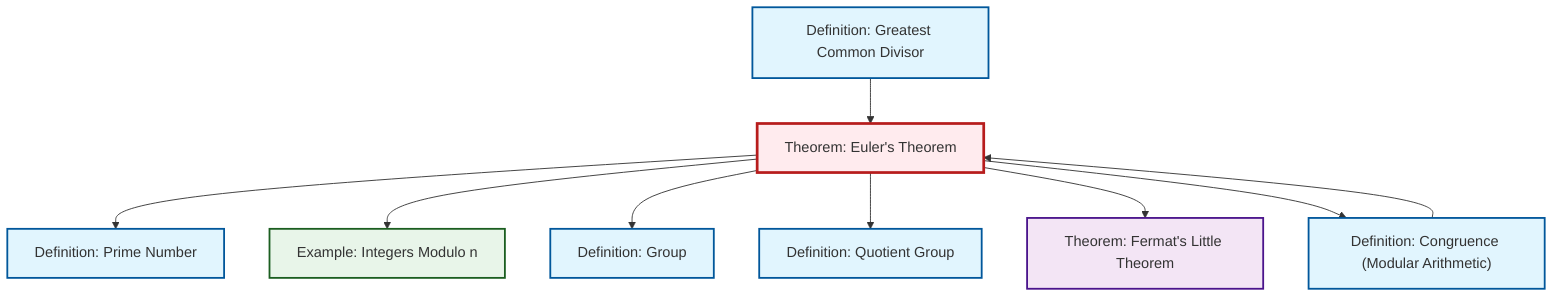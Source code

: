 graph TD
    classDef definition fill:#e1f5fe,stroke:#01579b,stroke-width:2px
    classDef theorem fill:#f3e5f5,stroke:#4a148c,stroke-width:2px
    classDef axiom fill:#fff3e0,stroke:#e65100,stroke-width:2px
    classDef example fill:#e8f5e9,stroke:#1b5e20,stroke-width:2px
    classDef current fill:#ffebee,stroke:#b71c1c,stroke-width:3px
    def-quotient-group["Definition: Quotient Group"]:::definition
    thm-euler["Theorem: Euler's Theorem"]:::theorem
    thm-fermat-little["Theorem: Fermat's Little Theorem"]:::theorem
    def-group["Definition: Group"]:::definition
    ex-quotient-integers-mod-n["Example: Integers Modulo n"]:::example
    def-gcd["Definition: Greatest Common Divisor"]:::definition
    def-prime["Definition: Prime Number"]:::definition
    def-congruence["Definition: Congruence (Modular Arithmetic)"]:::definition
    def-gcd --> thm-euler
    def-congruence --> thm-euler
    thm-euler --> def-prime
    thm-euler --> ex-quotient-integers-mod-n
    thm-euler --> def-group
    thm-euler --> def-quotient-group
    thm-euler --> thm-fermat-little
    thm-euler --> def-congruence
    class thm-euler current